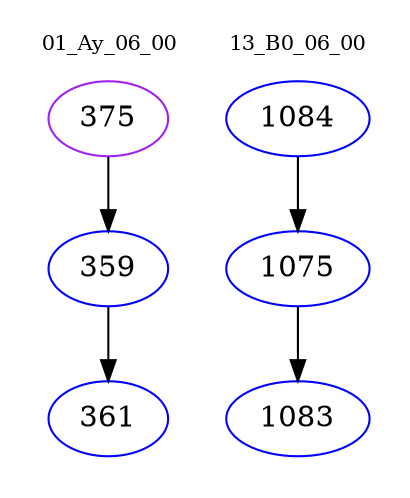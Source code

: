 digraph{
subgraph cluster_0 {
color = white
label = "01_Ay_06_00";
fontsize=10;
T0_375 [label="375", color="purple"]
T0_375 -> T0_359 [color="black"]
T0_359 [label="359", color="blue"]
T0_359 -> T0_361 [color="black"]
T0_361 [label="361", color="blue"]
}
subgraph cluster_1 {
color = white
label = "13_B0_06_00";
fontsize=10;
T1_1084 [label="1084", color="blue"]
T1_1084 -> T1_1075 [color="black"]
T1_1075 [label="1075", color="blue"]
T1_1075 -> T1_1083 [color="black"]
T1_1083 [label="1083", color="blue"]
}
}
